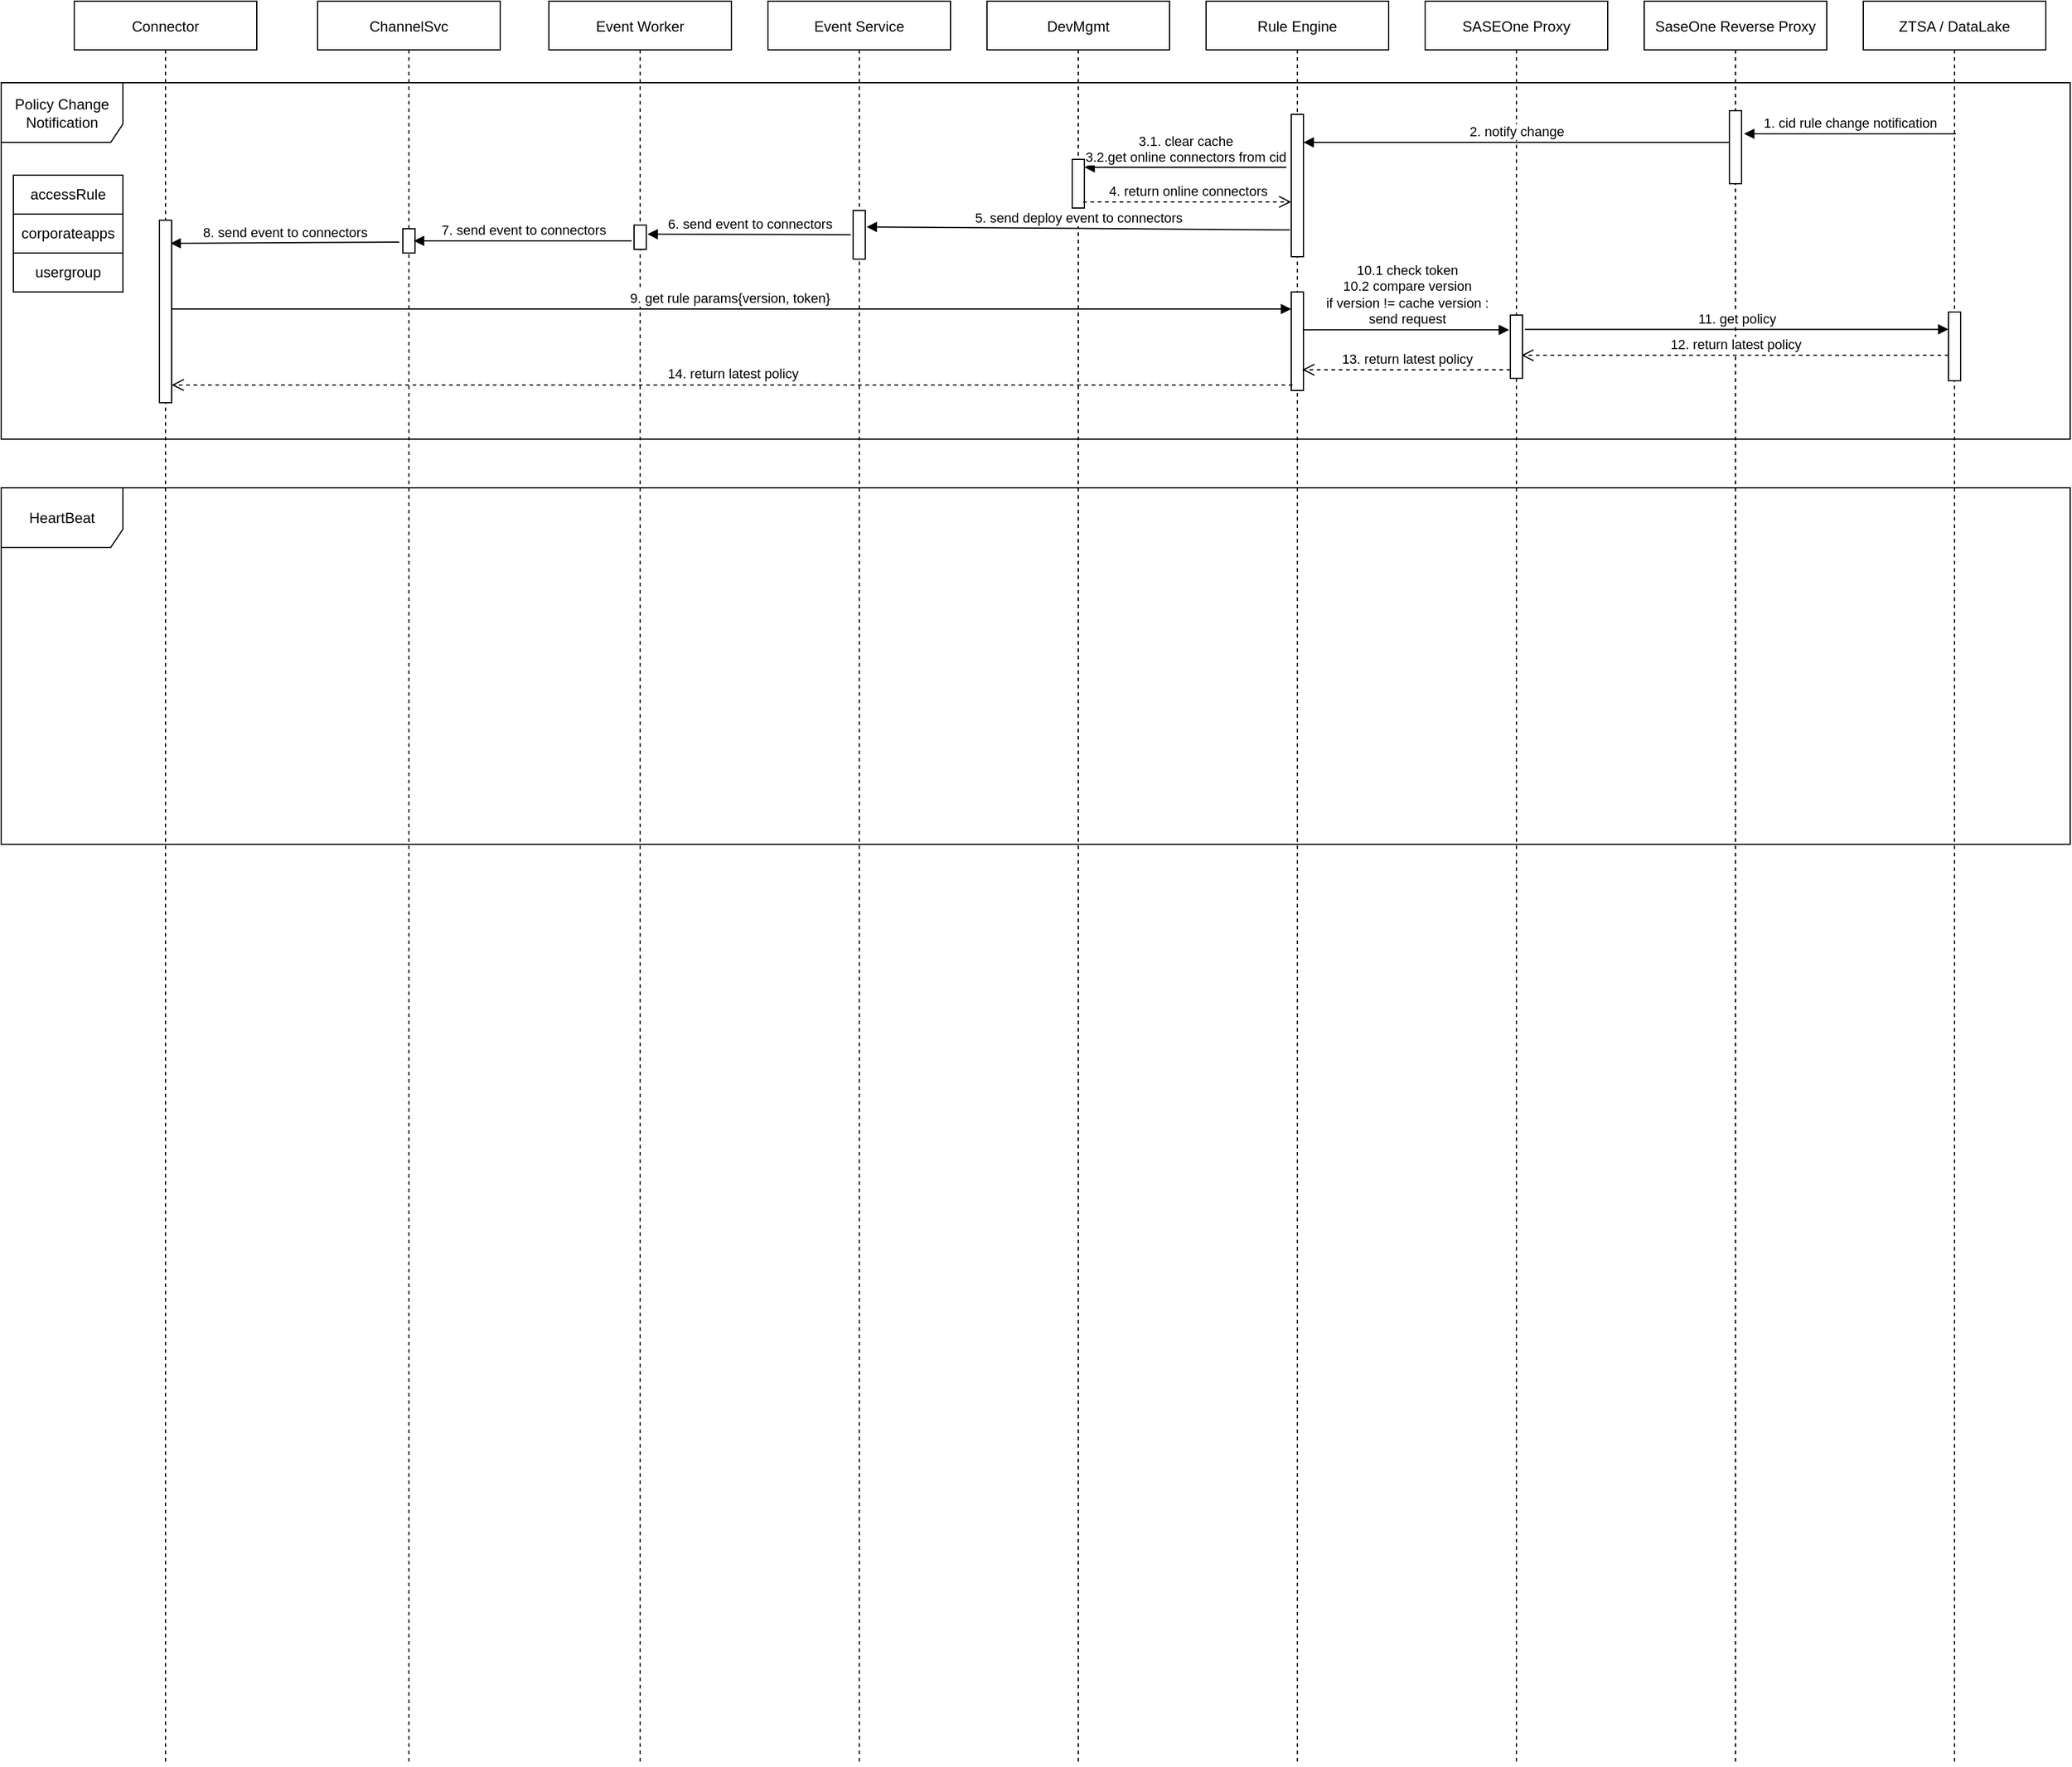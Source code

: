 <mxfile version="14.7.3" type="github">
  <diagram id="kgpKYQtTHZ0yAKxKKP6v" name="Page-1">
    <mxGraphModel dx="2523" dy="896" grid="1" gridSize="10" guides="1" tooltips="1" connect="1" arrows="1" fold="1" page="1" pageScale="1" pageWidth="850" pageHeight="1100" math="0" shadow="0">
      <root>
        <mxCell id="0" />
        <mxCell id="1" parent="0" />
        <mxCell id="WJ6oJNyNd8eeu6Pzfcjg-29" value="Policy Change Notification" style="shape=umlFrame;whiteSpace=wrap;html=1;width=100;height=49;" parent="1" vertex="1">
          <mxGeometry x="-680" y="127" width="1700" height="293" as="geometry" />
        </mxCell>
        <mxCell id="WJ6oJNyNd8eeu6Pzfcjg-26" value="Event Worker" style="shape=umlLifeline;perimeter=lifelinePerimeter;container=1;collapsible=0;recursiveResize=0;rounded=0;shadow=0;strokeWidth=1;" parent="1" vertex="1">
          <mxGeometry x="-230" y="60" width="150" height="850" as="geometry" />
        </mxCell>
        <mxCell id="SiqBBNk7Fq4k7bAk1j-C-98" value="" style="group" vertex="1" connectable="0" parent="1">
          <mxGeometry x="-620" y="60" width="150" height="850" as="geometry" />
        </mxCell>
        <mxCell id="WJ6oJNyNd8eeu6Pzfcjg-28" value="Connector" style="shape=umlLifeline;perimeter=lifelinePerimeter;container=1;collapsible=0;recursiveResize=0;rounded=0;shadow=0;strokeWidth=1;" parent="SiqBBNk7Fq4k7bAk1j-C-98" vertex="1">
          <mxGeometry width="150" height="850" as="geometry" />
        </mxCell>
        <mxCell id="WJ6oJNyNd8eeu6Pzfcjg-27" value="ChannelSvc" style="shape=umlLifeline;perimeter=lifelinePerimeter;container=1;collapsible=0;recursiveResize=0;rounded=0;shadow=0;strokeWidth=1;" parent="1" vertex="1">
          <mxGeometry x="-420" y="60" width="150" height="850" as="geometry" />
        </mxCell>
        <mxCell id="SiqBBNk7Fq4k7bAk1j-C-96" value="" style="group" vertex="1" connectable="0" parent="1">
          <mxGeometry x="-620" y="60" width="1620" height="1450" as="geometry" />
        </mxCell>
        <mxCell id="SiqBBNk7Fq4k7bAk1j-C-84" value="Connector" style="shape=umlLifeline;perimeter=lifelinePerimeter;container=1;collapsible=0;recursiveResize=0;rounded=0;shadow=0;strokeWidth=1;" vertex="1" parent="SiqBBNk7Fq4k7bAk1j-C-96">
          <mxGeometry width="150" height="1450" as="geometry" />
        </mxCell>
        <UserObject label="Rule Engine" link="https://wiki.jarvis.trendmicro.com/display/ZTH/Design_ZTNA_Controller_Rule_Deployment" linkTarget="_blank" id="WJ6oJNyNd8eeu6Pzfcjg-22">
          <mxCell style="shape=umlLifeline;perimeter=lifelinePerimeter;container=0;collapsible=0;recursiveResize=0;rounded=0;shadow=0;strokeWidth=1;" parent="SiqBBNk7Fq4k7bAk1j-C-96" vertex="1">
            <mxGeometry x="930" width="150" height="1450" as="geometry" />
          </mxCell>
        </UserObject>
        <mxCell id="Upf0A19Yq0ez-udiKR_j-33" value="ZTSA / DataLake" style="shape=umlLifeline;perimeter=lifelinePerimeter;container=0;collapsible=0;recursiveResize=0;rounded=0;shadow=0;strokeWidth=1;" parent="SiqBBNk7Fq4k7bAk1j-C-96" vertex="1">
          <mxGeometry x="1470" width="150" height="1450" as="geometry" />
        </mxCell>
        <mxCell id="WJ6oJNyNd8eeu6Pzfcjg-20" value="SaseOne Reverse Proxy" style="shape=umlLifeline;perimeter=lifelinePerimeter;container=0;collapsible=0;recursiveResize=0;rounded=0;shadow=0;strokeWidth=1;" parent="SiqBBNk7Fq4k7bAk1j-C-96" vertex="1">
          <mxGeometry x="1290" width="150" height="1450" as="geometry" />
        </mxCell>
        <mxCell id="WJ6oJNyNd8eeu6Pzfcjg-21" value="SASEOne Proxy" style="shape=umlLifeline;perimeter=lifelinePerimeter;container=0;collapsible=0;recursiveResize=0;rounded=0;shadow=0;strokeWidth=1;" parent="SiqBBNk7Fq4k7bAk1j-C-96" vertex="1">
          <mxGeometry x="1110" width="150" height="1450" as="geometry" />
        </mxCell>
        <mxCell id="WJ6oJNyNd8eeu6Pzfcjg-25" value="Event Service" style="shape=umlLifeline;perimeter=lifelinePerimeter;container=0;collapsible=0;recursiveResize=0;rounded=0;shadow=0;strokeWidth=1;" parent="SiqBBNk7Fq4k7bAk1j-C-96" vertex="1">
          <mxGeometry x="570" width="150" height="1450" as="geometry" />
        </mxCell>
        <mxCell id="SiqBBNk7Fq4k7bAk1j-C-23" value="DevMgmt" style="shape=umlLifeline;perimeter=lifelinePerimeter;container=1;collapsible=0;recursiveResize=0;rounded=0;shadow=0;strokeWidth=1;" vertex="1" parent="SiqBBNk7Fq4k7bAk1j-C-96">
          <mxGeometry x="750" width="150" height="1450" as="geometry" />
        </mxCell>
        <mxCell id="SiqBBNk7Fq4k7bAk1j-C-83" value="ChannelSvc" style="shape=umlLifeline;perimeter=lifelinePerimeter;container=1;collapsible=0;recursiveResize=0;rounded=0;shadow=0;strokeWidth=1;" vertex="1" parent="SiqBBNk7Fq4k7bAk1j-C-96">
          <mxGeometry x="200" width="150" height="1450" as="geometry" />
        </mxCell>
        <mxCell id="SiqBBNk7Fq4k7bAk1j-C-85" value="Event Worker" style="shape=umlLifeline;perimeter=lifelinePerimeter;container=1;collapsible=0;recursiveResize=0;rounded=0;shadow=0;strokeWidth=1;" vertex="1" parent="SiqBBNk7Fq4k7bAk1j-C-96">
          <mxGeometry x="390" width="150" height="1450" as="geometry" />
        </mxCell>
        <mxCell id="WJ6oJNyNd8eeu6Pzfcjg-30" value="" style="html=1;points=[];perimeter=orthogonalPerimeter;" parent="1" vertex="1">
          <mxGeometry x="690" y="230" height="80" as="geometry" />
        </mxCell>
        <mxCell id="WJ6oJNyNd8eeu6Pzfcjg-33" value="1. cid rule change notification" style="html=1;verticalAlign=bottom;endArrow=block;exitX=0.507;exitY=0.14;exitDx=0;exitDy=0;exitPerimeter=0;" parent="1" edge="1">
          <mxGeometry width="80" relative="1" as="geometry">
            <mxPoint x="926.05" y="169" as="sourcePoint" />
            <mxPoint x="752" y="169" as="targetPoint" />
          </mxGeometry>
        </mxCell>
        <mxCell id="SiqBBNk7Fq4k7bAk1j-C-1" value="" style="shape=table;html=1;whiteSpace=wrap;startSize=0;container=1;collapsible=0;childLayout=tableLayout;" vertex="1" parent="1">
          <mxGeometry x="-670" y="203" width="90" height="96" as="geometry" />
        </mxCell>
        <mxCell id="SiqBBNk7Fq4k7bAk1j-C-2" value="" style="shape=partialRectangle;html=1;whiteSpace=wrap;collapsible=0;dropTarget=0;pointerEvents=0;fillColor=none;top=0;left=0;bottom=0;right=0;points=[[0,0.5],[1,0.5]];portConstraint=eastwest;" vertex="1" parent="SiqBBNk7Fq4k7bAk1j-C-1">
          <mxGeometry width="90" height="32" as="geometry" />
        </mxCell>
        <mxCell id="SiqBBNk7Fq4k7bAk1j-C-3" value="accessRule" style="shape=partialRectangle;html=1;whiteSpace=wrap;connectable=0;overflow=hidden;fillColor=none;top=0;left=0;bottom=0;right=0;" vertex="1" parent="SiqBBNk7Fq4k7bAk1j-C-2">
          <mxGeometry width="90" height="32" as="geometry" />
        </mxCell>
        <mxCell id="SiqBBNk7Fq4k7bAk1j-C-4" value="" style="shape=partialRectangle;html=1;whiteSpace=wrap;collapsible=0;dropTarget=0;pointerEvents=0;fillColor=none;top=0;left=0;bottom=0;right=0;points=[[0,0.5],[1,0.5]];portConstraint=eastwest;" vertex="1" parent="SiqBBNk7Fq4k7bAk1j-C-1">
          <mxGeometry y="32" width="90" height="32" as="geometry" />
        </mxCell>
        <mxCell id="SiqBBNk7Fq4k7bAk1j-C-5" value="corporateapps" style="shape=partialRectangle;html=1;whiteSpace=wrap;connectable=0;overflow=hidden;fillColor=none;top=0;left=0;bottom=0;right=0;" vertex="1" parent="SiqBBNk7Fq4k7bAk1j-C-4">
          <mxGeometry width="90" height="32" as="geometry" />
        </mxCell>
        <mxCell id="SiqBBNk7Fq4k7bAk1j-C-6" value="" style="shape=partialRectangle;html=1;whiteSpace=wrap;collapsible=0;dropTarget=0;pointerEvents=0;fillColor=none;top=0;left=0;bottom=0;right=0;points=[[0,0.5],[1,0.5]];portConstraint=eastwest;" vertex="1" parent="SiqBBNk7Fq4k7bAk1j-C-1">
          <mxGeometry y="64" width="90" height="32" as="geometry" />
        </mxCell>
        <mxCell id="SiqBBNk7Fq4k7bAk1j-C-7" value="usergroup" style="shape=partialRectangle;html=1;whiteSpace=wrap;connectable=0;overflow=hidden;fillColor=none;top=0;left=0;bottom=0;right=0;" vertex="1" parent="SiqBBNk7Fq4k7bAk1j-C-6">
          <mxGeometry width="90" height="32" as="geometry" />
        </mxCell>
        <mxCell id="SiqBBNk7Fq4k7bAk1j-C-9" value="2. notify change" style="html=1;verticalAlign=bottom;endArrow=block;entryX=1;entryY=0.197;entryDx=0;entryDy=0;entryPerimeter=0;" edge="1" parent="1" target="SiqBBNk7Fq4k7bAk1j-C-8">
          <mxGeometry width="80" relative="1" as="geometry">
            <mxPoint x="740" y="176" as="sourcePoint" />
            <mxPoint x="393" y="181" as="targetPoint" />
          </mxGeometry>
        </mxCell>
        <mxCell id="SiqBBNk7Fq4k7bAk1j-C-43" value="" style="html=1;points=[];perimeter=orthogonalPerimeter;" vertex="1" parent="1">
          <mxGeometry x="200" y="190" width="10" height="40" as="geometry" />
        </mxCell>
        <mxCell id="SiqBBNk7Fq4k7bAk1j-C-44" value="3.1. clear cache&lt;br&gt;3.2.get online connectors from cid" style="html=1;verticalAlign=bottom;endArrow=block;exitX=-0.4;exitY=0.372;exitDx=0;exitDy=0;exitPerimeter=0;" edge="1" parent="1" source="SiqBBNk7Fq4k7bAk1j-C-8" target="SiqBBNk7Fq4k7bAk1j-C-43">
          <mxGeometry width="80" relative="1" as="geometry">
            <mxPoint x="750" y="190" as="sourcePoint" />
            <mxPoint x="210" y="204" as="targetPoint" />
          </mxGeometry>
        </mxCell>
        <mxCell id="SiqBBNk7Fq4k7bAk1j-C-45" value="4. return online connectors" style="html=1;verticalAlign=bottom;endArrow=open;dashed=1;endSize=8;exitX=0.9;exitY=0.649;exitDx=0;exitDy=0;exitPerimeter=0;" edge="1" parent="1">
          <mxGeometry relative="1" as="geometry">
            <mxPoint x="209" y="224.96" as="sourcePoint" />
            <mxPoint x="380" y="224.96" as="targetPoint" />
          </mxGeometry>
        </mxCell>
        <mxCell id="SiqBBNk7Fq4k7bAk1j-C-50" value="6. send event to connectors" style="html=1;verticalAlign=bottom;endArrow=block;entryX=1.1;entryY=0.375;entryDx=0;entryDy=0;entryPerimeter=0;exitX=-0.2;exitY=0.5;exitDx=0;exitDy=0;exitPerimeter=0;" edge="1" parent="1" source="SiqBBNk7Fq4k7bAk1j-C-46" target="SiqBBNk7Fq4k7bAk1j-C-49">
          <mxGeometry width="80" relative="1" as="geometry">
            <mxPoint x="391" y="259.037" as="sourcePoint" />
            <mxPoint x="41" y="258.52" as="targetPoint" />
          </mxGeometry>
        </mxCell>
        <mxCell id="SiqBBNk7Fq4k7bAk1j-C-51" value="" style="html=1;points=[];perimeter=orthogonalPerimeter;" vertex="1" parent="1">
          <mxGeometry x="-350" y="247" width="10" height="20" as="geometry" />
        </mxCell>
        <mxCell id="SiqBBNk7Fq4k7bAk1j-C-52" value="7. send event to connectors" style="html=1;verticalAlign=bottom;endArrow=block;entryX=0.9;entryY=0.5;entryDx=0;entryDy=0;entryPerimeter=0;" edge="1" parent="1" target="SiqBBNk7Fq4k7bAk1j-C-51">
          <mxGeometry width="80" relative="1" as="geometry">
            <mxPoint x="-162" y="257" as="sourcePoint" />
            <mxPoint x="-330" y="250" as="targetPoint" />
          </mxGeometry>
        </mxCell>
        <mxCell id="SiqBBNk7Fq4k7bAk1j-C-54" value="8. send event to connectors" style="html=1;verticalAlign=bottom;endArrow=block;exitX=-0.3;exitY=0.55;exitDx=0;exitDy=0;exitPerimeter=0;entryX=0.9;entryY=0.127;entryDx=0;entryDy=0;entryPerimeter=0;" edge="1" parent="1" source="SiqBBNk7Fq4k7bAk1j-C-51" target="SiqBBNk7Fq4k7bAk1j-C-53">
          <mxGeometry width="80" relative="1" as="geometry">
            <mxPoint x="-152" y="267" as="sourcePoint" />
            <mxPoint x="-511" y="258" as="targetPoint" />
          </mxGeometry>
        </mxCell>
        <mxCell id="SiqBBNk7Fq4k7bAk1j-C-57" value="" style="html=1;points=[];perimeter=orthogonalPerimeter;" vertex="1" parent="1">
          <mxGeometry x="380" y="299" width="10" height="81" as="geometry" />
        </mxCell>
        <mxCell id="SiqBBNk7Fq4k7bAk1j-C-59" value="9. get rule params{version, token}&amp;nbsp;" style="html=1;verticalAlign=bottom;endArrow=block;" edge="1" parent="1" source="SiqBBNk7Fq4k7bAk1j-C-53">
          <mxGeometry width="80" relative="1" as="geometry">
            <mxPoint x="-545" y="320" as="sourcePoint" />
            <mxPoint x="380" y="313" as="targetPoint" />
          </mxGeometry>
        </mxCell>
        <mxCell id="SiqBBNk7Fq4k7bAk1j-C-60" value="10.1 check token&lt;br&gt;10.2 compare version&lt;br&gt;if version != cache version :&lt;br&gt;send request" style="html=1;verticalAlign=bottom;endArrow=block;entryX=-0.1;entryY=0.234;entryDx=0;entryDy=0;entryPerimeter=0;" edge="1" parent="1" source="SiqBBNk7Fq4k7bAk1j-C-57" target="SiqBBNk7Fq4k7bAk1j-C-10">
          <mxGeometry width="80" relative="1" as="geometry">
            <mxPoint x="60" y="260" as="sourcePoint" />
            <mxPoint x="140" y="260" as="targetPoint" />
          </mxGeometry>
        </mxCell>
        <mxCell id="SiqBBNk7Fq4k7bAk1j-C-62" value="13. return latest policy" style="html=1;verticalAlign=bottom;endArrow=open;dashed=1;endSize=8;entryX=0.9;entryY=0.79;entryDx=0;entryDy=0;entryPerimeter=0;" edge="1" parent="1" source="SiqBBNk7Fq4k7bAk1j-C-10" target="SiqBBNk7Fq4k7bAk1j-C-57">
          <mxGeometry relative="1" as="geometry">
            <mxPoint x="929" y="369.98" as="sourcePoint" />
            <mxPoint x="390" y="355" as="targetPoint" />
          </mxGeometry>
        </mxCell>
        <mxCell id="SiqBBNk7Fq4k7bAk1j-C-63" value="14. return latest policy" style="html=1;verticalAlign=bottom;endArrow=open;dashed=1;endSize=8;exitX=0.1;exitY=0.944;exitDx=0;exitDy=0;exitPerimeter=0;" edge="1" parent="1" source="SiqBBNk7Fq4k7bAk1j-C-57" target="SiqBBNk7Fq4k7bAk1j-C-53">
          <mxGeometry relative="1" as="geometry">
            <mxPoint x="570" y="365" as="sourcePoint" />
            <mxPoint x="400" y="365" as="targetPoint" />
          </mxGeometry>
        </mxCell>
        <mxCell id="SiqBBNk7Fq4k7bAk1j-C-74" value="HeartBeat" style="shape=umlFrame;whiteSpace=wrap;html=1;width=100;height=49;" vertex="1" parent="1">
          <mxGeometry x="-680" y="460" width="1700" height="293" as="geometry" />
        </mxCell>
        <mxCell id="SiqBBNk7Fq4k7bAk1j-C-14" value="11. get policy" style="html=1;verticalAlign=bottom;endArrow=block;exitX=1.2;exitY=0.225;exitDx=0;exitDy=0;exitPerimeter=0;" edge="1" parent="1" source="SiqBBNk7Fq4k7bAk1j-C-10" target="SiqBBNk7Fq4k7bAk1j-C-13">
          <mxGeometry width="80" as="geometry">
            <mxPoint x="-55" y="282" as="sourcePoint" />
            <mxPoint x="299" y="390" as="targetPoint" />
          </mxGeometry>
        </mxCell>
        <mxCell id="SiqBBNk7Fq4k7bAk1j-C-61" value="12. return latest policy" style="html=1;verticalAlign=bottom;endArrow=open;dashed=1;endSize=8;entryX=0.9;entryY=0.635;entryDx=0;entryDy=0;entryPerimeter=0;" edge="1" parent="1" source="SiqBBNk7Fq4k7bAk1j-C-13" target="SiqBBNk7Fq4k7bAk1j-C-10">
          <mxGeometry as="geometry">
            <mxPoint x="-240" y="280" as="sourcePoint" />
            <mxPoint x="-50" y="420" as="targetPoint" />
          </mxGeometry>
        </mxCell>
        <mxCell id="SiqBBNk7Fq4k7bAk1j-C-48" value="5. send deploy event to connectors" style="html=1;verticalAlign=bottom;endArrow=block;entryX=1.1;entryY=0.338;entryDx=0;entryDy=0;entryPerimeter=0;exitX=-0.1;exitY=0.812;exitDx=0;exitDy=0;exitPerimeter=0;" edge="1" parent="1" source="SiqBBNk7Fq4k7bAk1j-C-8" target="SiqBBNk7Fq4k7bAk1j-C-46">
          <mxGeometry x="-620" y="60" width="80" as="geometry">
            <mxPoint x="-210" y="350" as="sourcePoint" />
            <mxPoint x="-130" y="350" as="targetPoint" />
          </mxGeometry>
        </mxCell>
        <mxCell id="SiqBBNk7Fq4k7bAk1j-C-10" value="" style="html=1;points=[];perimeter=orthogonalPerimeter;" vertex="1" parent="1">
          <mxGeometry x="560" y="318" width="10" height="52" as="geometry" />
        </mxCell>
        <mxCell id="SiqBBNk7Fq4k7bAk1j-C-8" value="" style="html=1;points=[];perimeter=orthogonalPerimeter;" vertex="1" parent="1">
          <mxGeometry x="380" y="153" width="10" height="117" as="geometry" />
        </mxCell>
        <mxCell id="SiqBBNk7Fq4k7bAk1j-C-13" value="" style="html=1;points=[];perimeter=orthogonalPerimeter;" vertex="1" parent="1">
          <mxGeometry x="920" y="315.5" width="10" height="56.5" as="geometry" />
        </mxCell>
        <mxCell id="SiqBBNk7Fq4k7bAk1j-C-46" value="" style="html=1;points=[];perimeter=orthogonalPerimeter;" vertex="1" parent="1">
          <mxGeometry x="20" y="232" width="10" height="40" as="geometry" />
        </mxCell>
        <mxCell id="WJ6oJNyNd8eeu6Pzfcjg-34" value="" style="html=1;points=[];perimeter=orthogonalPerimeter;" parent="1" vertex="1">
          <mxGeometry x="740" y="150" width="10" height="60" as="geometry" />
        </mxCell>
        <mxCell id="SiqBBNk7Fq4k7bAk1j-C-49" value="" style="html=1;points=[];perimeter=orthogonalPerimeter;" vertex="1" parent="1">
          <mxGeometry x="-160" y="244" width="10" height="20" as="geometry" />
        </mxCell>
        <mxCell id="SiqBBNk7Fq4k7bAk1j-C-53" value="" style="html=1;points=[];perimeter=orthogonalPerimeter;" vertex="1" parent="1">
          <mxGeometry x="-550" y="240" width="10" height="150" as="geometry" />
        </mxCell>
      </root>
    </mxGraphModel>
  </diagram>
</mxfile>
